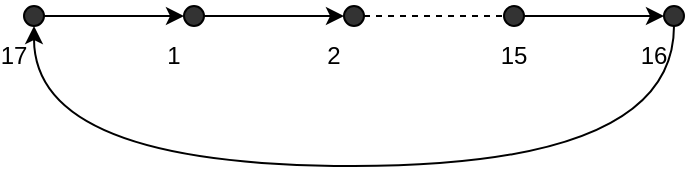 <mxfile version="16.5.1" type="device"><diagram id="OItZGu-WA2m3TP72gyyy" name="Page-1"><mxGraphModel dx="981" dy="602" grid="1" gridSize="10" guides="1" tooltips="1" connect="1" arrows="1" fold="1" page="1" pageScale="1" pageWidth="1169" pageHeight="827" math="0" shadow="0"><root><mxCell id="0"/><mxCell id="1" parent="0"/><mxCell id="Ns9HniLHf0j7SQwzBFSJ-9" value="" style="rounded=0;orthogonalLoop=1;jettySize=auto;html=1;" edge="1" parent="1" source="Ns9HniLHf0j7SQwzBFSJ-1" target="Ns9HniLHf0j7SQwzBFSJ-2"><mxGeometry relative="1" as="geometry"/></mxCell><mxCell id="Ns9HniLHf0j7SQwzBFSJ-1" value="" style="ellipse;whiteSpace=wrap;html=1;aspect=fixed;fillColor=#333333;" vertex="1" parent="1"><mxGeometry x="200" y="140" width="10" height="10" as="geometry"/></mxCell><mxCell id="Ns9HniLHf0j7SQwzBFSJ-10" value="" style="edgeStyle=none;rounded=0;orthogonalLoop=1;jettySize=auto;html=1;" edge="1" parent="1" source="Ns9HniLHf0j7SQwzBFSJ-2" target="Ns9HniLHf0j7SQwzBFSJ-3"><mxGeometry relative="1" as="geometry"/></mxCell><mxCell id="Ns9HniLHf0j7SQwzBFSJ-2" value="" style="ellipse;whiteSpace=wrap;html=1;aspect=fixed;fillColor=#333333;" vertex="1" parent="1"><mxGeometry x="280" y="140" width="10" height="10" as="geometry"/></mxCell><mxCell id="Ns9HniLHf0j7SQwzBFSJ-14" style="edgeStyle=none;rounded=0;orthogonalLoop=1;jettySize=auto;html=1;dashed=1;endArrow=none;endFill=0;entryX=0;entryY=0.5;entryDx=0;entryDy=0;" edge="1" parent="1" source="Ns9HniLHf0j7SQwzBFSJ-3" target="Ns9HniLHf0j7SQwzBFSJ-8"><mxGeometry relative="1" as="geometry"><mxPoint x="360" y="240" as="targetPoint"/></mxGeometry></mxCell><mxCell id="Ns9HniLHf0j7SQwzBFSJ-3" value="" style="ellipse;whiteSpace=wrap;html=1;aspect=fixed;fillColor=#333333;" vertex="1" parent="1"><mxGeometry x="360" y="140" width="10" height="10" as="geometry"/></mxCell><mxCell id="Ns9HniLHf0j7SQwzBFSJ-21" style="edgeStyle=orthogonalEdgeStyle;rounded=0;orthogonalLoop=1;jettySize=auto;html=1;entryX=0.5;entryY=1;entryDx=0;entryDy=0;endArrow=classic;endFill=1;curved=1;" edge="1" parent="1" source="Ns9HniLHf0j7SQwzBFSJ-4" target="Ns9HniLHf0j7SQwzBFSJ-1"><mxGeometry relative="1" as="geometry"><Array as="points"><mxPoint x="525" y="220"/><mxPoint x="205" y="220"/></Array></mxGeometry></mxCell><mxCell id="Ns9HniLHf0j7SQwzBFSJ-4" value="" style="ellipse;whiteSpace=wrap;html=1;aspect=fixed;fillColor=#333333;" vertex="1" parent="1"><mxGeometry x="520" y="140" width="10" height="10" as="geometry"/></mxCell><mxCell id="Ns9HniLHf0j7SQwzBFSJ-12" style="edgeStyle=none;rounded=0;orthogonalLoop=1;jettySize=auto;html=1;exitX=0;exitY=0.5;exitDx=0;exitDy=0;entryX=0;entryY=0.5;entryDx=0;entryDy=0;" edge="1" parent="1" source="Ns9HniLHf0j7SQwzBFSJ-8" target="Ns9HniLHf0j7SQwzBFSJ-4"><mxGeometry relative="1" as="geometry"><mxPoint x="510" y="145" as="targetPoint"/></mxGeometry></mxCell><mxCell id="Ns9HniLHf0j7SQwzBFSJ-8" value="" style="ellipse;whiteSpace=wrap;html=1;aspect=fixed;fillColor=#333333;" vertex="1" parent="1"><mxGeometry x="440" y="140" width="10" height="10" as="geometry"/></mxCell><mxCell id="Ns9HniLHf0j7SQwzBFSJ-15" value="17" style="text;html=1;strokeColor=none;fillColor=none;align=center;verticalAlign=middle;whiteSpace=wrap;rounded=0;" vertex="1" parent="1"><mxGeometry x="190" y="160" width="10" height="10" as="geometry"/></mxCell><mxCell id="Ns9HniLHf0j7SQwzBFSJ-16" value="1" style="text;html=1;strokeColor=none;fillColor=none;align=center;verticalAlign=middle;whiteSpace=wrap;rounded=0;" vertex="1" parent="1"><mxGeometry x="270" y="160" width="10" height="10" as="geometry"/></mxCell><mxCell id="Ns9HniLHf0j7SQwzBFSJ-17" value="16" style="text;html=1;strokeColor=none;fillColor=none;align=center;verticalAlign=middle;whiteSpace=wrap;rounded=0;" vertex="1" parent="1"><mxGeometry x="510" y="160" width="10" height="10" as="geometry"/></mxCell><mxCell id="Ns9HniLHf0j7SQwzBFSJ-18" value="15" style="text;html=1;strokeColor=none;fillColor=none;align=center;verticalAlign=middle;whiteSpace=wrap;rounded=0;" vertex="1" parent="1"><mxGeometry x="440" y="160" width="10" height="10" as="geometry"/></mxCell><mxCell id="Ns9HniLHf0j7SQwzBFSJ-20" value="2" style="text;html=1;strokeColor=none;fillColor=none;align=center;verticalAlign=middle;whiteSpace=wrap;rounded=0;" vertex="1" parent="1"><mxGeometry x="350" y="160" width="10" height="10" as="geometry"/></mxCell></root></mxGraphModel></diagram></mxfile>
